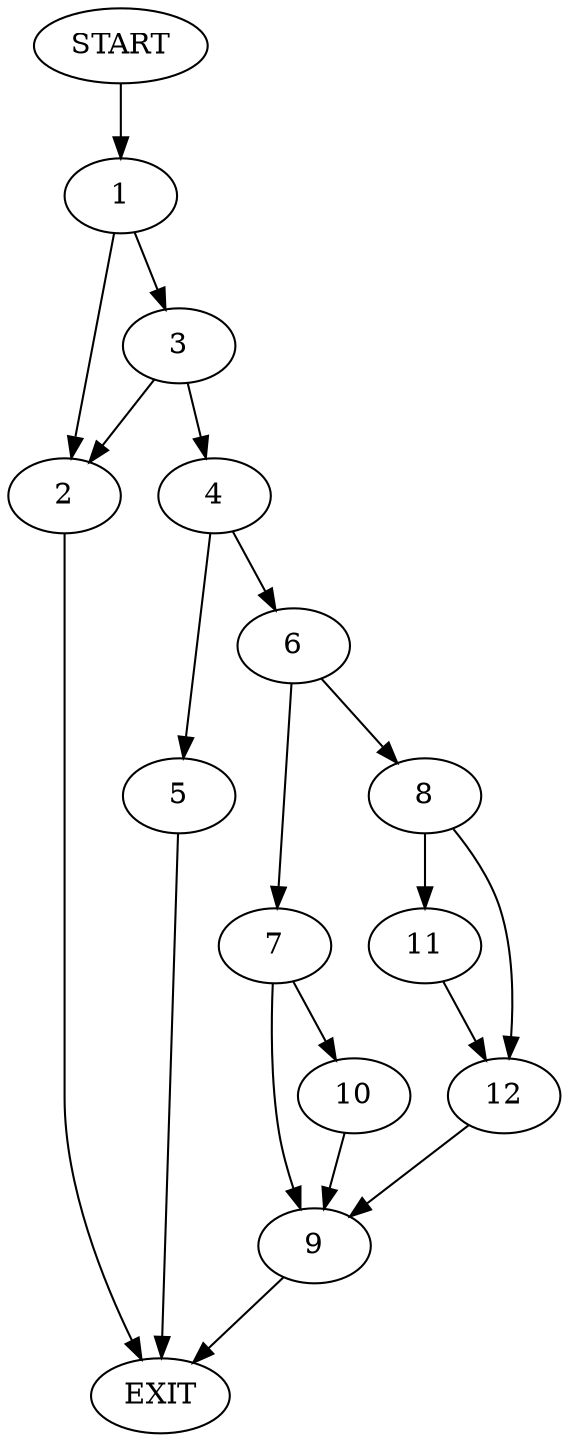 digraph {
0 [label="START"]
13 [label="EXIT"]
0 -> 1
1 -> 2
1 -> 3
2 -> 13
3 -> 2
3 -> 4
4 -> 5
4 -> 6
6 -> 7
6 -> 8
5 -> 13
7 -> 9
7 -> 10
8 -> 11
8 -> 12
11 -> 12
12 -> 9
9 -> 13
10 -> 9
}
